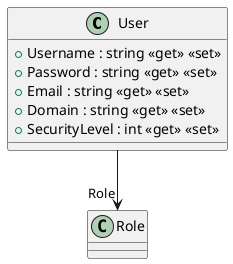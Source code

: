 @startuml
class User {
    + Username : string <<get>> <<set>>
    + Password : string <<get>> <<set>>
    + Email : string <<get>> <<set>>
    + Domain : string <<get>> <<set>>
    + SecurityLevel : int <<get>> <<set>>
}
User --> "Role" Role
@enduml
